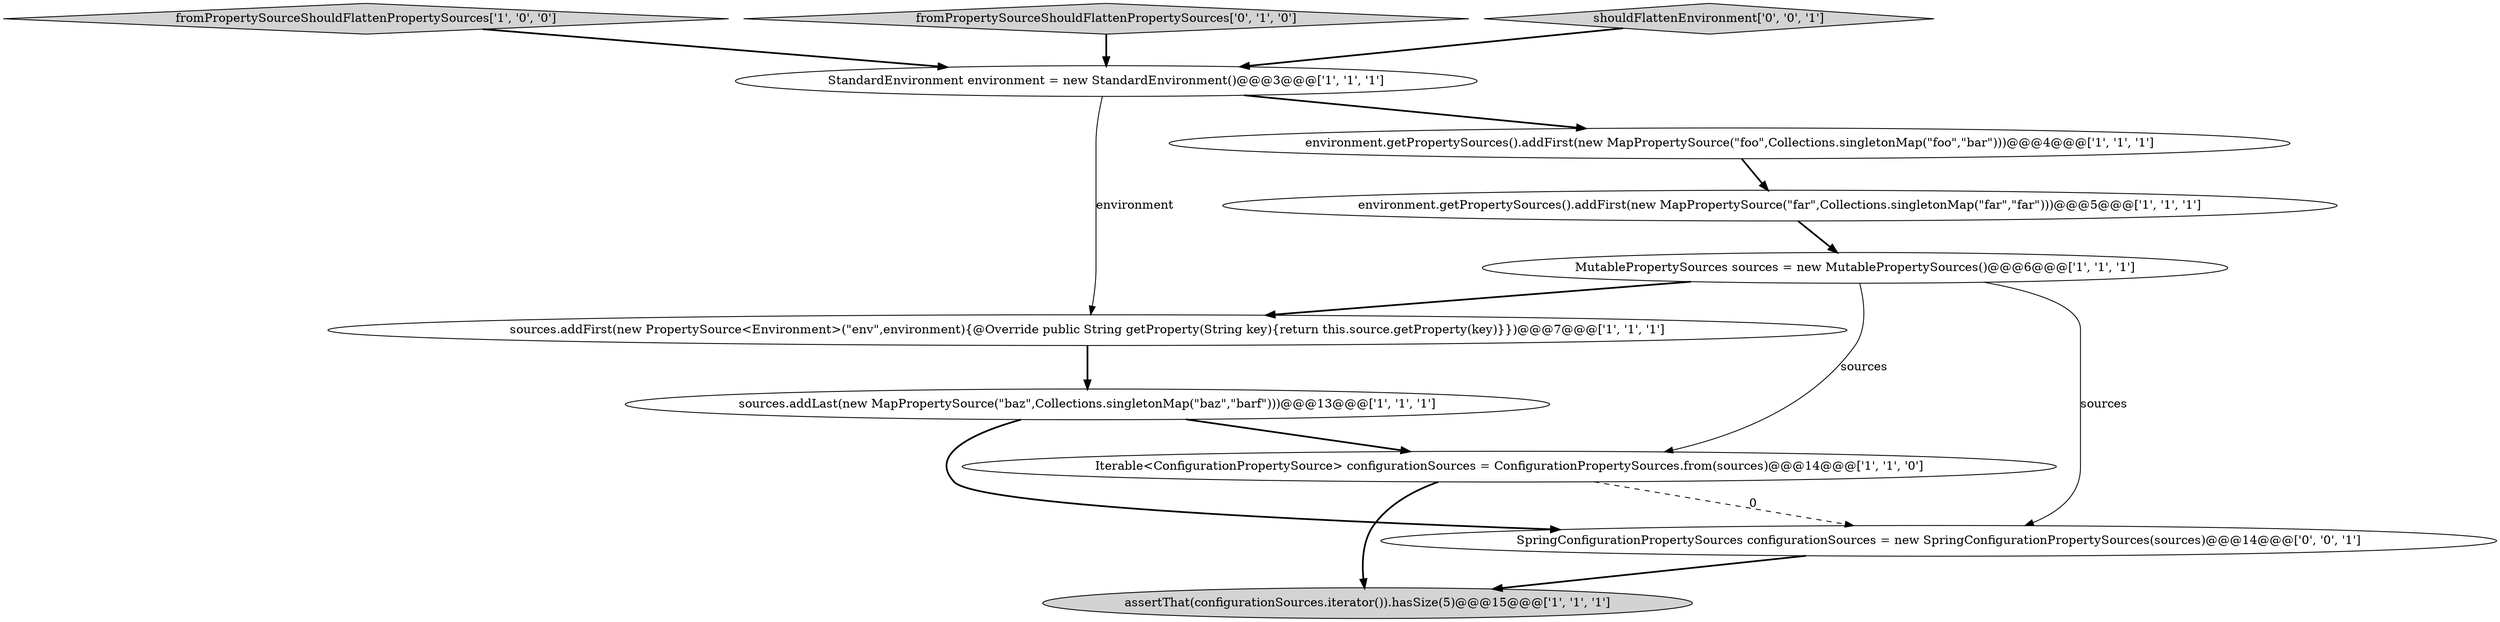 digraph {
1 [style = filled, label = "StandardEnvironment environment = new StandardEnvironment()@@@3@@@['1', '1', '1']", fillcolor = white, shape = ellipse image = "AAA0AAABBB1BBB"];
7 [style = filled, label = "fromPropertySourceShouldFlattenPropertySources['1', '0', '0']", fillcolor = lightgray, shape = diamond image = "AAA0AAABBB1BBB"];
8 [style = filled, label = "sources.addFirst(new PropertySource<Environment>(\"env\",environment){@Override public String getProperty(String key){return this.source.getProperty(key)}})@@@7@@@['1', '1', '1']", fillcolor = white, shape = ellipse image = "AAA0AAABBB1BBB"];
3 [style = filled, label = "Iterable<ConfigurationPropertySource> configurationSources = ConfigurationPropertySources.from(sources)@@@14@@@['1', '1', '0']", fillcolor = white, shape = ellipse image = "AAA0AAABBB1BBB"];
4 [style = filled, label = "environment.getPropertySources().addFirst(new MapPropertySource(\"far\",Collections.singletonMap(\"far\",\"far\")))@@@5@@@['1', '1', '1']", fillcolor = white, shape = ellipse image = "AAA0AAABBB1BBB"];
2 [style = filled, label = "sources.addLast(new MapPropertySource(\"baz\",Collections.singletonMap(\"baz\",\"barf\")))@@@13@@@['1', '1', '1']", fillcolor = white, shape = ellipse image = "AAA0AAABBB1BBB"];
6 [style = filled, label = "assertThat(configurationSources.iterator()).hasSize(5)@@@15@@@['1', '1', '1']", fillcolor = lightgray, shape = ellipse image = "AAA0AAABBB1BBB"];
0 [style = filled, label = "environment.getPropertySources().addFirst(new MapPropertySource(\"foo\",Collections.singletonMap(\"foo\",\"bar\")))@@@4@@@['1', '1', '1']", fillcolor = white, shape = ellipse image = "AAA0AAABBB1BBB"];
9 [style = filled, label = "fromPropertySourceShouldFlattenPropertySources['0', '1', '0']", fillcolor = lightgray, shape = diamond image = "AAA0AAABBB2BBB"];
11 [style = filled, label = "SpringConfigurationPropertySources configurationSources = new SpringConfigurationPropertySources(sources)@@@14@@@['0', '0', '1']", fillcolor = white, shape = ellipse image = "AAA0AAABBB3BBB"];
5 [style = filled, label = "MutablePropertySources sources = new MutablePropertySources()@@@6@@@['1', '1', '1']", fillcolor = white, shape = ellipse image = "AAA0AAABBB1BBB"];
10 [style = filled, label = "shouldFlattenEnvironment['0', '0', '1']", fillcolor = lightgray, shape = diamond image = "AAA0AAABBB3BBB"];
5->3 [style = solid, label="sources"];
5->8 [style = bold, label=""];
3->6 [style = bold, label=""];
7->1 [style = bold, label=""];
1->0 [style = bold, label=""];
9->1 [style = bold, label=""];
8->2 [style = bold, label=""];
10->1 [style = bold, label=""];
5->11 [style = solid, label="sources"];
0->4 [style = bold, label=""];
4->5 [style = bold, label=""];
2->11 [style = bold, label=""];
3->11 [style = dashed, label="0"];
2->3 [style = bold, label=""];
11->6 [style = bold, label=""];
1->8 [style = solid, label="environment"];
}
